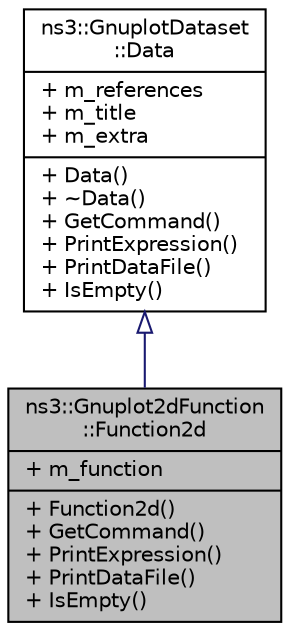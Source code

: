 digraph "ns3::Gnuplot2dFunction::Function2d"
{
  edge [fontname="Helvetica",fontsize="10",labelfontname="Helvetica",labelfontsize="10"];
  node [fontname="Helvetica",fontsize="10",shape=record];
  Node1 [label="{ns3::Gnuplot2dFunction\l::Function2d\n|+ m_function\l|+ Function2d()\l+ GetCommand()\l+ PrintExpression()\l+ PrintDataFile()\l+ IsEmpty()\l}",height=0.2,width=0.4,color="black", fillcolor="grey75", style="filled", fontcolor="black"];
  Node2 -> Node1 [dir="back",color="midnightblue",fontsize="10",style="solid",arrowtail="onormal"];
  Node2 [label="{ns3::GnuplotDataset\l::Data\n|+ m_references\l+ m_title\l+ m_extra\l|+ Data()\l+ ~Data()\l+ GetCommand()\l+ PrintExpression()\l+ PrintDataFile()\l+ IsEmpty()\l}",height=0.2,width=0.4,color="black", fillcolor="white", style="filled",URL="$da/deb/structns3_1_1GnuplotDataset_1_1Data.html"];
}
